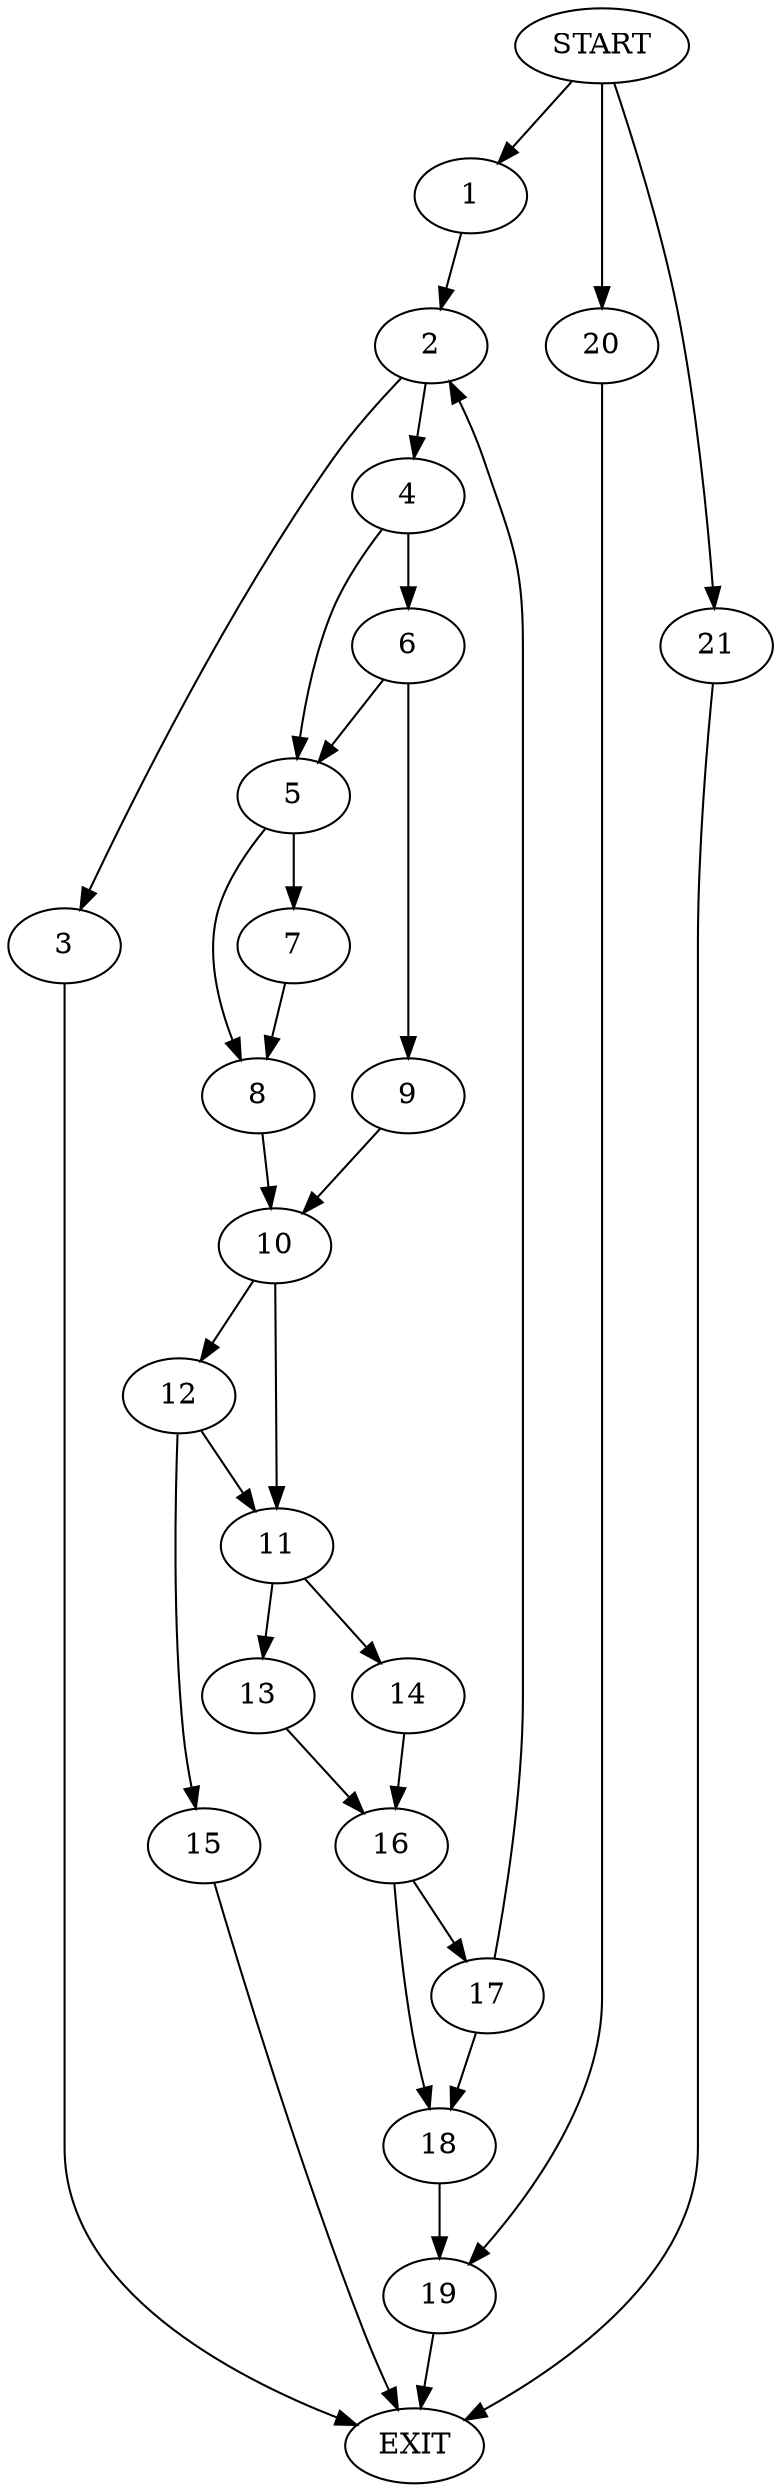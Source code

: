 digraph {
0 [label="START"];
1;
2;
3;
4;
5;
6;
7;
8;
9;
10;
11;
12;
13;
14;
15;
16;
17;
18;
19;
20;
21;
22 [label="EXIT"];
0 -> 1;
1 -> 2;
2 -> 3;
2 -> 4;
4 -> 5;
4 -> 6;
3 -> 22;
5 -> 7;
5 -> 8;
6 -> 5;
6 -> 9;
9 -> 10;
10 -> 11;
10 -> 12;
7 -> 8;
8 -> 10;
11 -> 13;
11 -> 14;
12 -> 11;
12 -> 15;
15 -> 22;
13 -> 16;
14 -> 16;
16 -> 17;
16 -> 18;
17 -> 18;
17 -> 2;
18 -> 19;
19 -> 22;
0 -> 20;
20 -> 19;
0 -> 21;
21 -> 22;
}